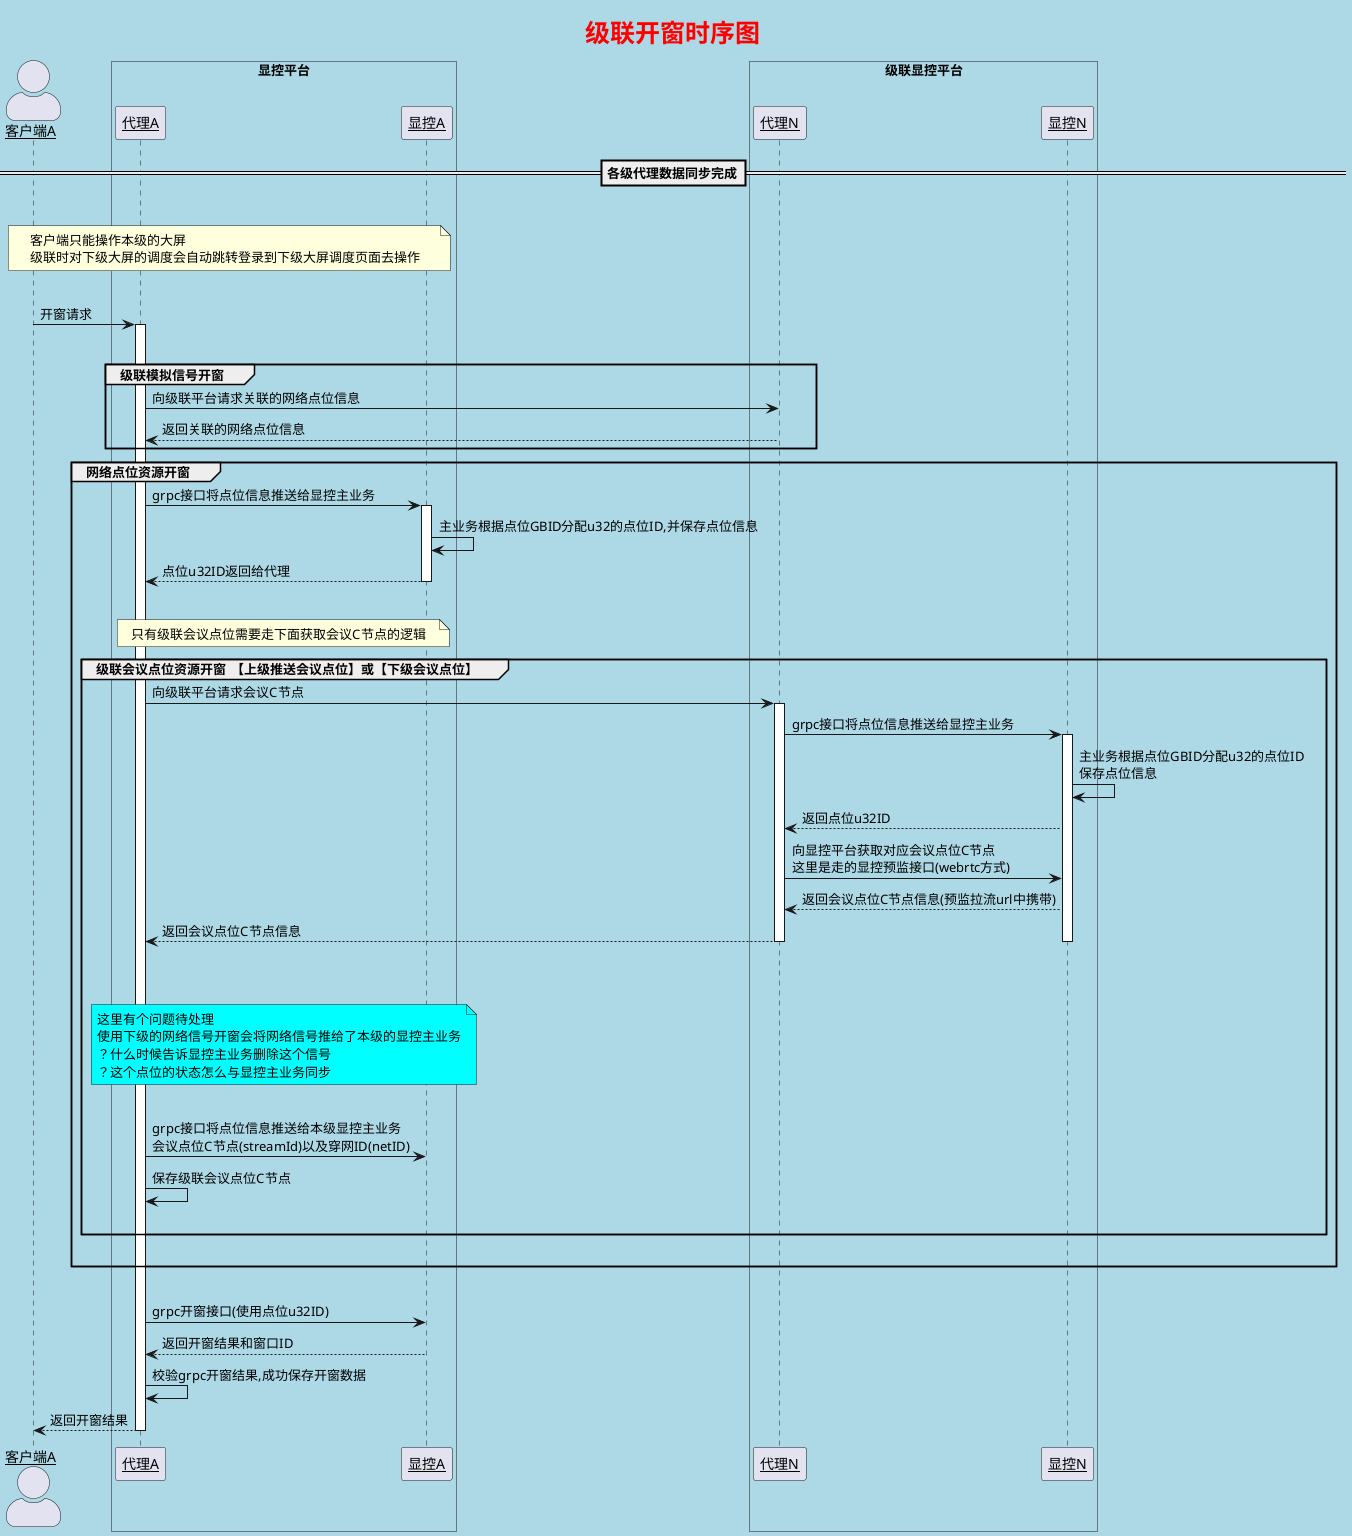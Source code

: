 @startuml

skinparam titleFontSize 25
skinparam titleFontColor  #red
title 级联开窗时序图

skinparam backgroundColor #LightBlue
skinparam handwritten false
skinparam sequenceParticipant underline
skinparam actorStyle awesome

actor       客户端A   as client1
box "显控平台" #LightBlue
participant 代理A     as mpuaps1
participant 显控A     as mpu1
end box
box "级联显控平台" #LightBlue
participant 代理N     as mpuaps2
participant 显控N     as mpu2
end box


==各级代理数据同步完成==
|||
note over client1,mpu1
客户端只能操作本级的大屏
级联时对下级大屏的调度会自动跳转登录到下级大屏调度页面去操作
end note
|||
client1 ->  mpuaps1 : 开窗请求
activate mpuaps1
|||

group 级联模拟信号开窗
    mpuaps1 ->  mpuaps2   : 向级联平台请求关联的网络点位信息
	mpuaps1 <-- mpuaps2   : 返回关联的网络点位信息	
end

group 网络点位资源开窗
	mpuaps1 ->  mpu1     : grpc接口将点位信息推送给显控主业务
	activate mpu1
	
	mpu1    ->  mpu1     : 主业务根据点位GBID分配u32的点位ID,并保存点位信息
	mpuaps1 <-- mpu1     : 点位u32ID返回给代理
	deactivate mpu1
	|||
	note over mpuaps1,mpu1
	只有级联会议点位需要走下面获取会议C节点的逻辑
	end note
	group 级联会议点位资源开窗	【上级推送会议点位】或【下级会议点位】
		mpuaps1 -> mpuaps2 : 向级联平台请求会议C节点
		activate mpuaps2
		
		mpuaps2 ->  mpu2   : grpc接口将点位信息推送给显控主业务
		activate mpu2
		mpu2    ->  mpu2     : 主业务根据点位GBID分配u32的点位ID\n保存点位信息
		mpuaps2 <-- mpu2     : 返回点位u32ID
		mpuaps2 ->  mpu2     : 向显控平台获取对应会议点位C节点\n这里是走的显控预监接口(webrtc方式)
		mpuaps2 <-- mpu2     : 返回会议点位C节点信息(预监拉流url中携带)
		mpuaps1 <-- mpuaps2  : 返回会议点位C节点信息
		|||
		deactivate mpu2
		deactivate mpuaps2
		|||
		note over mpuaps1,mpu1 #aqua
		这里有个问题待处理
		使用下级的网络信号开窗会将网络信号推给了本级的显控主业务
		？什么时候告诉显控主业务删除这个信号
		？这个点位的状态怎么与显控主业务同步
		end note
		|||
		mpuaps1 ->  mpu1     : grpc接口将点位信息推送给本级显控主业务\n会议点位C节点(streamId)以及穿网ID(netID)
		mpuaps1 ->  mpuaps1  : 保存级联会议点位C节点
		|||
	end
	|||
end
	|||
	mpuaps1 ->  mpu1     : grpc开窗接口(使用点位u32ID)
	mpuaps1 <-- mpu1     : 返回开窗结果和窗口ID
	mpuaps1 ->  mpuaps1  : 校验grpc开窗结果,成功保存开窗数据
	client1 <-- mpuaps1  : 返回开窗结果
	deactivate  mpuaps1


@enduml